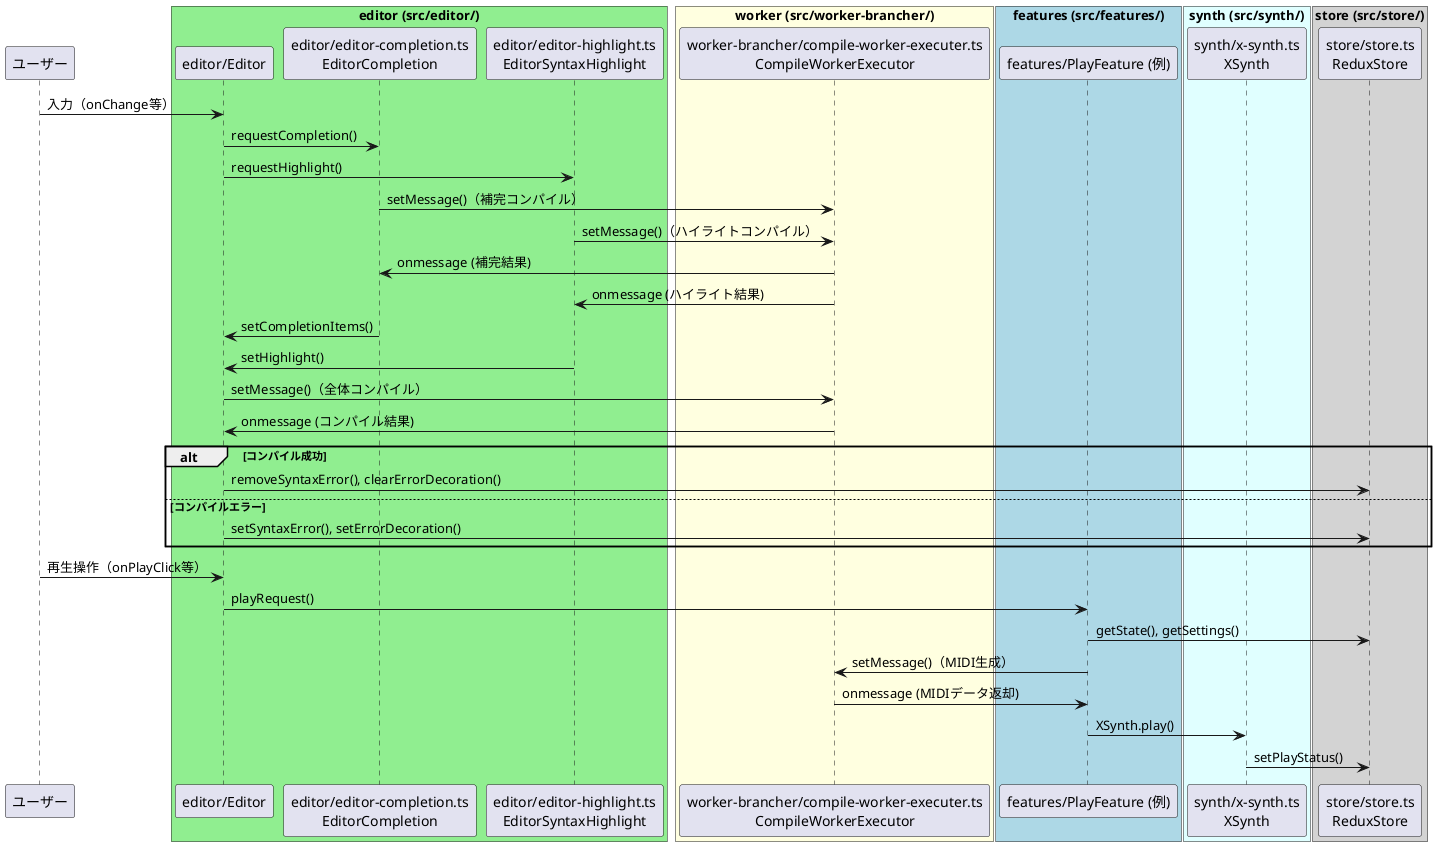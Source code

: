 ' エディタ入力～コンパイル～再生フロー
' 基点：src/editor/
' 概要：エディタでsyntaxを入力し、コンパイル結果を受信し、再生ボタン押下で音が鳴るまでの一連の流れ
@startuml
participant User as "ユーザー"
box "editor (src/editor/)" #LightGreen
  participant Editor as "editor/Editor"
  participant Completion as "editor/editor-completion.ts\nEditorCompletion"
  participant Highlight as "editor/editor-highlight.ts\nEditorSyntaxHighlight"
end box
box "worker (src/worker-brancher/)" #LightYellow
  participant Workers as "worker-brancher/compile-worker-executer.ts\nCompileWorkerExecutor"
end box
box "features (src/features/)" #LightBlue
  participant Play as "features/PlayFeature (例)"
end box
box "synth (src/synth/)" #LightCyan
  participant Synth as "synth/x-synth.ts\nXSynth"
end box
box "store (src/store/)" #LightGray
  participant Store as "store/store.ts\nReduxStore"
end box


User -> Editor: 入力（onChange等）
Editor -> Completion: requestCompletion()
Editor -> Highlight: requestHighlight()
Completion -> Workers: setMessage()（補完コンパイル）
Highlight -> Workers: setMessage()（ハイライトコンパイル）
Workers -> Completion: onmessage (補完結果)
Workers -> Highlight: onmessage (ハイライト結果)
Completion -> Editor: setCompletionItems()
Highlight -> Editor: setHighlight()
Editor -> Workers: setMessage()（全体コンパイル）
Workers -> Editor: onmessage (コンパイル結果)
alt コンパイル成功
  Editor -> Store: removeSyntaxError(), clearErrorDecoration()
else コンパイルエラー
  Editor -> Store: setSyntaxError(), setErrorDecoration()
end
User -> Editor: 再生操作（onPlayClick等）
Editor -> Play: playRequest()
Play -> Store: getState(), getSettings()
Play -> Workers: setMessage()（MIDI生成）
Workers -> Play: onmessage (MIDIデータ返却)
Play -> Synth: XSynth.play()
Synth -> Store: setPlayStatus()
@enduml 